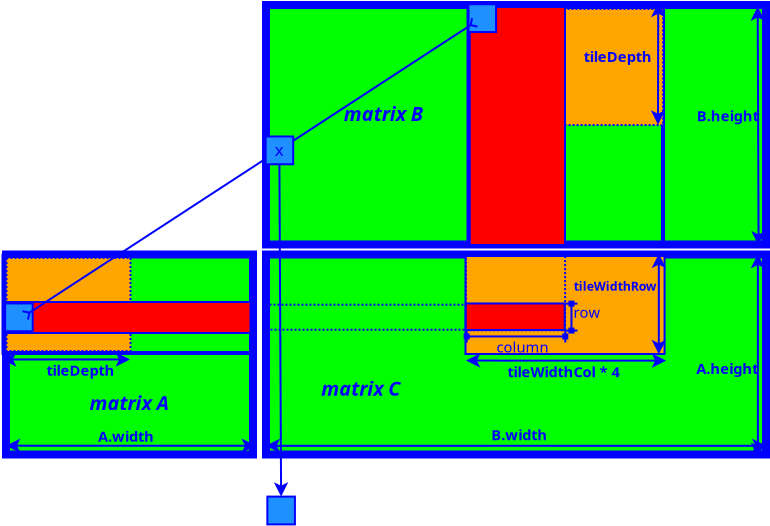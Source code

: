 <?xml version="1.0" encoding="UTF-8"?>
<dia:diagram xmlns:dia="http://www.lysator.liu.se/~alla/dia/">
  <dia:layer name="背景" visible="true" active="true">
    <dia:object type="Misc - Grid" version="0" id="O0">
      <dia:attribute name="obj_pos">
        <dia:point val="16,-252.475"/>
      </dia:attribute>
      <dia:attribute name="obj_bb">
        <dia:rectangle val="15.8,-252.675;41.2,-240.3"/>
      </dia:attribute>
      <dia:attribute name="meta">
        <dia:composite type="dict"/>
      </dia:attribute>
      <dia:attribute name="elem_corner">
        <dia:point val="16,-252.475"/>
      </dia:attribute>
      <dia:attribute name="elem_width">
        <dia:real val="25"/>
      </dia:attribute>
      <dia:attribute name="elem_height">
        <dia:real val="11.975"/>
      </dia:attribute>
      <dia:attribute name="line_width">
        <dia:real val="0.4"/>
      </dia:attribute>
      <dia:attribute name="line_colour">
        <dia:color val="#0000ff"/>
      </dia:attribute>
      <dia:attribute name="fill_colour">
        <dia:color val="#00ff00"/>
      </dia:attribute>
      <dia:attribute name="show_background">
        <dia:boolean val="true"/>
      </dia:attribute>
      <dia:attribute name="grid_rows">
        <dia:int val="10"/>
      </dia:attribute>
      <dia:attribute name="grid_cols">
        <dia:int val="20"/>
      </dia:attribute>
      <dia:attribute name="gridline_colour">
        <dia:color val="#7f7f7f"/>
      </dia:attribute>
      <dia:attribute name="gridline_width">
        <dia:real val="0.1"/>
      </dia:attribute>
    </dia:object>
    <dia:object type="Misc - Grid" version="0" id="O1">
      <dia:attribute name="obj_pos">
        <dia:point val="3,-240"/>
      </dia:attribute>
      <dia:attribute name="obj_bb">
        <dia:rectangle val="2.8,-240.2;15.55,-229.8"/>
      </dia:attribute>
      <dia:attribute name="meta">
        <dia:composite type="dict"/>
      </dia:attribute>
      <dia:attribute name="elem_corner">
        <dia:point val="3,-240"/>
      </dia:attribute>
      <dia:attribute name="elem_width">
        <dia:real val="12.35"/>
      </dia:attribute>
      <dia:attribute name="elem_height">
        <dia:real val="10"/>
      </dia:attribute>
      <dia:attribute name="line_width">
        <dia:real val="0.4"/>
      </dia:attribute>
      <dia:attribute name="line_colour">
        <dia:color val="#0000ff"/>
      </dia:attribute>
      <dia:attribute name="fill_colour">
        <dia:color val="#00ff00"/>
      </dia:attribute>
      <dia:attribute name="show_background">
        <dia:boolean val="true"/>
      </dia:attribute>
      <dia:attribute name="grid_rows">
        <dia:int val="8"/>
      </dia:attribute>
      <dia:attribute name="grid_cols">
        <dia:int val="10"/>
      </dia:attribute>
      <dia:attribute name="gridline_colour">
        <dia:color val="#7f7f7f"/>
      </dia:attribute>
      <dia:attribute name="gridline_width">
        <dia:real val="0.1"/>
      </dia:attribute>
    </dia:object>
    <dia:object type="Misc - Grid" version="0" id="O2">
      <dia:attribute name="obj_pos">
        <dia:point val="16,-240"/>
      </dia:attribute>
      <dia:attribute name="obj_bb">
        <dia:rectangle val="15.8,-240.2;41.2,-229.8"/>
      </dia:attribute>
      <dia:attribute name="meta">
        <dia:composite type="dict"/>
      </dia:attribute>
      <dia:attribute name="elem_corner">
        <dia:point val="16,-240"/>
      </dia:attribute>
      <dia:attribute name="elem_width">
        <dia:real val="25"/>
      </dia:attribute>
      <dia:attribute name="elem_height">
        <dia:real val="10"/>
      </dia:attribute>
      <dia:attribute name="line_width">
        <dia:real val="0.4"/>
      </dia:attribute>
      <dia:attribute name="line_colour">
        <dia:color val="#0000ff"/>
      </dia:attribute>
      <dia:attribute name="fill_colour">
        <dia:color val="#00ff00"/>
      </dia:attribute>
      <dia:attribute name="show_background">
        <dia:boolean val="true"/>
      </dia:attribute>
      <dia:attribute name="grid_rows">
        <dia:int val="8"/>
      </dia:attribute>
      <dia:attribute name="grid_cols">
        <dia:int val="20"/>
      </dia:attribute>
      <dia:attribute name="gridline_colour">
        <dia:color val="#7f7f7f"/>
      </dia:attribute>
      <dia:attribute name="gridline_width">
        <dia:real val="0.1"/>
      </dia:attribute>
    </dia:object>
    <dia:object type="Standard - Box" version="0" id="O3">
      <dia:attribute name="obj_pos">
        <dia:point val="2.875,-239.925"/>
      </dia:attribute>
      <dia:attribute name="obj_bb">
        <dia:rectangle val="2.775,-240.025;15.475,-234.975"/>
      </dia:attribute>
      <dia:attribute name="elem_corner">
        <dia:point val="2.875,-239.925"/>
      </dia:attribute>
      <dia:attribute name="elem_width">
        <dia:real val="12.5"/>
      </dia:attribute>
      <dia:attribute name="elem_height">
        <dia:real val="4.85"/>
      </dia:attribute>
      <dia:attribute name="border_width">
        <dia:real val="0.2"/>
      </dia:attribute>
      <dia:attribute name="border_color">
        <dia:color val="#0000ff"/>
      </dia:attribute>
      <dia:attribute name="show_background">
        <dia:boolean val="false"/>
      </dia:attribute>
    </dia:object>
    <dia:object type="Standard - Box" version="0" id="O4">
      <dia:attribute name="obj_pos">
        <dia:point val="26.125,-252.325"/>
      </dia:attribute>
      <dia:attribute name="obj_bb">
        <dia:rectangle val="26.025,-252.425;35.949,-240.325"/>
      </dia:attribute>
      <dia:attribute name="elem_corner">
        <dia:point val="26.125,-252.325"/>
      </dia:attribute>
      <dia:attribute name="elem_width">
        <dia:real val="9.724"/>
      </dia:attribute>
      <dia:attribute name="elem_height">
        <dia:real val="11.9"/>
      </dia:attribute>
      <dia:attribute name="border_width">
        <dia:real val="0.2"/>
      </dia:attribute>
      <dia:attribute name="border_color">
        <dia:color val="#0000ff"/>
      </dia:attribute>
      <dia:attribute name="show_background">
        <dia:boolean val="false"/>
      </dia:attribute>
    </dia:object>
    <dia:object type="Standard - Box" version="0" id="O5">
      <dia:attribute name="obj_pos">
        <dia:point val="25.975,-239.925"/>
      </dia:attribute>
      <dia:attribute name="obj_bb">
        <dia:rectangle val="25.925,-239.975;35.978,-234.975"/>
      </dia:attribute>
      <dia:attribute name="elem_corner">
        <dia:point val="25.975,-239.925"/>
      </dia:attribute>
      <dia:attribute name="elem_width">
        <dia:real val="9.953"/>
      </dia:attribute>
      <dia:attribute name="elem_height">
        <dia:real val="4.9"/>
      </dia:attribute>
      <dia:attribute name="border_width">
        <dia:real val="0.1"/>
      </dia:attribute>
      <dia:attribute name="border_color">
        <dia:color val="#0000ff"/>
      </dia:attribute>
      <dia:attribute name="inner_color">
        <dia:color val="#ffa500"/>
      </dia:attribute>
      <dia:attribute name="show_background">
        <dia:boolean val="true"/>
      </dia:attribute>
    </dia:object>
    <dia:object type="Standard - Box" version="0" id="O6">
      <dia:attribute name="obj_pos">
        <dia:point val="3.025,-239.825"/>
      </dia:attribute>
      <dia:attribute name="obj_bb">
        <dia:rectangle val="2.975,-239.875;9.275,-235.125"/>
      </dia:attribute>
      <dia:attribute name="elem_corner">
        <dia:point val="3.025,-239.825"/>
      </dia:attribute>
      <dia:attribute name="elem_width">
        <dia:real val="6.2"/>
      </dia:attribute>
      <dia:attribute name="elem_height">
        <dia:real val="4.65"/>
      </dia:attribute>
      <dia:attribute name="border_width">
        <dia:real val="0.1"/>
      </dia:attribute>
      <dia:attribute name="border_color">
        <dia:color val="#0000ff"/>
      </dia:attribute>
      <dia:attribute name="inner_color">
        <dia:color val="#ffa500"/>
      </dia:attribute>
      <dia:attribute name="show_background">
        <dia:boolean val="true"/>
      </dia:attribute>
      <dia:attribute name="line_style">
        <dia:enum val="4"/>
      </dia:attribute>
    </dia:object>
    <dia:object type="Standard - Box" version="0" id="O7">
      <dia:attribute name="obj_pos">
        <dia:point val="26.275,-252.275"/>
      </dia:attribute>
      <dia:attribute name="obj_bb">
        <dia:rectangle val="26.225,-252.325;35.899,-246.42"/>
      </dia:attribute>
      <dia:attribute name="elem_corner">
        <dia:point val="26.275,-252.275"/>
      </dia:attribute>
      <dia:attribute name="elem_width">
        <dia:real val="9.574"/>
      </dia:attribute>
      <dia:attribute name="elem_height">
        <dia:real val="5.805"/>
      </dia:attribute>
      <dia:attribute name="border_width">
        <dia:real val="0.1"/>
      </dia:attribute>
      <dia:attribute name="border_color">
        <dia:color val="#0000ff"/>
      </dia:attribute>
      <dia:attribute name="inner_color">
        <dia:color val="#ffa500"/>
      </dia:attribute>
      <dia:attribute name="show_background">
        <dia:boolean val="true"/>
      </dia:attribute>
      <dia:attribute name="line_style">
        <dia:enum val="4"/>
      </dia:attribute>
    </dia:object>
    <dia:object type="Standard - Box" version="0" id="O8">
      <dia:attribute name="obj_pos">
        <dia:point val="3.025,-237.625"/>
      </dia:attribute>
      <dia:attribute name="obj_bb">
        <dia:rectangle val="2.975,-237.675;15.275,-236.025"/>
      </dia:attribute>
      <dia:attribute name="elem_corner">
        <dia:point val="3.025,-237.625"/>
      </dia:attribute>
      <dia:attribute name="elem_width">
        <dia:real val="12.2"/>
      </dia:attribute>
      <dia:attribute name="elem_height">
        <dia:real val="1.55"/>
      </dia:attribute>
      <dia:attribute name="border_width">
        <dia:real val="0.1"/>
      </dia:attribute>
      <dia:attribute name="border_color">
        <dia:color val="#0000ff"/>
      </dia:attribute>
      <dia:attribute name="inner_color">
        <dia:color val="#ff0000"/>
      </dia:attribute>
      <dia:attribute name="show_background">
        <dia:boolean val="true"/>
      </dia:attribute>
    </dia:object>
    <dia:object type="Standard - Box" version="0" id="O9">
      <dia:attribute name="obj_pos">
        <dia:point val="26.188,-252.375"/>
      </dia:attribute>
      <dia:attribute name="obj_bb">
        <dia:rectangle val="26.137,-252.425;31.0,-240.425"/>
      </dia:attribute>
      <dia:attribute name="elem_corner">
        <dia:point val="26.188,-252.375"/>
      </dia:attribute>
      <dia:attribute name="elem_width">
        <dia:real val="4.762"/>
      </dia:attribute>
      <dia:attribute name="elem_height">
        <dia:real val="11.9"/>
      </dia:attribute>
      <dia:attribute name="border_width">
        <dia:real val="0.1"/>
      </dia:attribute>
      <dia:attribute name="border_color">
        <dia:color val="#0000ff"/>
      </dia:attribute>
      <dia:attribute name="inner_color">
        <dia:color val="#ff0000"/>
      </dia:attribute>
      <dia:attribute name="show_background">
        <dia:boolean val="true"/>
      </dia:attribute>
    </dia:object>
    <dia:object type="Standard - Box" version="0" id="O10">
      <dia:attribute name="obj_pos">
        <dia:point val="15.975,-237.491"/>
      </dia:attribute>
      <dia:attribute name="obj_bb">
        <dia:rectangle val="15.925,-237.541;28.675,-236.191"/>
      </dia:attribute>
      <dia:attribute name="elem_corner">
        <dia:point val="15.975,-237.491"/>
      </dia:attribute>
      <dia:attribute name="elem_width">
        <dia:real val="12.65"/>
      </dia:attribute>
      <dia:attribute name="elem_height">
        <dia:real val="1.25"/>
      </dia:attribute>
      <dia:attribute name="border_width">
        <dia:real val="0.1"/>
      </dia:attribute>
      <dia:attribute name="border_color">
        <dia:color val="#0000ff"/>
      </dia:attribute>
      <dia:attribute name="show_background">
        <dia:boolean val="false"/>
      </dia:attribute>
      <dia:attribute name="line_style">
        <dia:enum val="4"/>
      </dia:attribute>
    </dia:object>
    <dia:object type="Standard - Box" version="0" id="O11">
      <dia:attribute name="obj_pos">
        <dia:point val="25.997,-239.96"/>
      </dia:attribute>
      <dia:attribute name="obj_bb">
        <dia:rectangle val="25.947,-240.01;31.006,-236.16"/>
      </dia:attribute>
      <dia:attribute name="elem_corner">
        <dia:point val="25.997,-239.96"/>
      </dia:attribute>
      <dia:attribute name="elem_width">
        <dia:real val="4.959"/>
      </dia:attribute>
      <dia:attribute name="elem_height">
        <dia:real val="3.75"/>
      </dia:attribute>
      <dia:attribute name="border_width">
        <dia:real val="0.1"/>
      </dia:attribute>
      <dia:attribute name="border_color">
        <dia:color val="#0000ff"/>
      </dia:attribute>
      <dia:attribute name="show_background">
        <dia:boolean val="false"/>
      </dia:attribute>
      <dia:attribute name="line_style">
        <dia:enum val="4"/>
      </dia:attribute>
    </dia:object>
    <dia:object type="Standard - Line" version="0" id="O12">
      <dia:attribute name="obj_pos">
        <dia:point val="2.8,-234.751"/>
      </dia:attribute>
      <dia:attribute name="obj_bb">
        <dia:rectangle val="2.75,-235.113;9.25,-234.389"/>
      </dia:attribute>
      <dia:attribute name="conn_endpoints">
        <dia:point val="2.8,-234.751"/>
        <dia:point val="9.2,-234.751"/>
      </dia:attribute>
      <dia:attribute name="numcp">
        <dia:int val="1"/>
      </dia:attribute>
      <dia:attribute name="line_color">
        <dia:color val="#0000ff"/>
      </dia:attribute>
      <dia:attribute name="start_arrow">
        <dia:enum val="22"/>
      </dia:attribute>
      <dia:attribute name="start_arrow_length">
        <dia:real val="0.5"/>
      </dia:attribute>
      <dia:attribute name="start_arrow_width">
        <dia:real val="0.5"/>
      </dia:attribute>
      <dia:attribute name="end_arrow">
        <dia:enum val="22"/>
      </dia:attribute>
      <dia:attribute name="end_arrow_length">
        <dia:real val="0.5"/>
      </dia:attribute>
      <dia:attribute name="end_arrow_width">
        <dia:real val="0.5"/>
      </dia:attribute>
    </dia:object>
    <dia:object type="Standard - Box" version="0" id="O13">
      <dia:attribute name="obj_pos">
        <dia:point val="25.986,-237.552"/>
      </dia:attribute>
      <dia:attribute name="obj_bb">
        <dia:rectangle val="25.936,-237.602;30.988,-236.174"/>
      </dia:attribute>
      <dia:attribute name="elem_corner">
        <dia:point val="25.986,-237.552"/>
      </dia:attribute>
      <dia:attribute name="elem_width">
        <dia:real val="4.952"/>
      </dia:attribute>
      <dia:attribute name="elem_height">
        <dia:real val="1.328"/>
      </dia:attribute>
      <dia:attribute name="border_width">
        <dia:real val="0.1"/>
      </dia:attribute>
      <dia:attribute name="border_color">
        <dia:color val="#0000ff"/>
      </dia:attribute>
      <dia:attribute name="inner_color">
        <dia:color val="#ff0000"/>
      </dia:attribute>
      <dia:attribute name="show_background">
        <dia:boolean val="true"/>
      </dia:attribute>
    </dia:object>
    <dia:object type="Standard - Line" version="0" id="O14">
      <dia:attribute name="obj_pos">
        <dia:point val="26,-234.697"/>
      </dia:attribute>
      <dia:attribute name="obj_bb">
        <dia:rectangle val="25.95,-235.059;36.057,-234.333"/>
      </dia:attribute>
      <dia:attribute name="conn_endpoints">
        <dia:point val="26,-234.697"/>
        <dia:point val="36.007,-234.695"/>
      </dia:attribute>
      <dia:attribute name="numcp">
        <dia:int val="1"/>
      </dia:attribute>
      <dia:attribute name="line_color">
        <dia:color val="#0000ff"/>
      </dia:attribute>
      <dia:attribute name="start_arrow">
        <dia:enum val="22"/>
      </dia:attribute>
      <dia:attribute name="start_arrow_length">
        <dia:real val="0.5"/>
      </dia:attribute>
      <dia:attribute name="start_arrow_width">
        <dia:real val="0.5"/>
      </dia:attribute>
      <dia:attribute name="end_arrow">
        <dia:enum val="22"/>
      </dia:attribute>
      <dia:attribute name="end_arrow_length">
        <dia:real val="0.5"/>
      </dia:attribute>
      <dia:attribute name="end_arrow_width">
        <dia:real val="0.5"/>
      </dia:attribute>
    </dia:object>
    <dia:object type="Standard - Line" version="0" id="O15">
      <dia:attribute name="obj_pos">
        <dia:point val="3,-230.44"/>
      </dia:attribute>
      <dia:attribute name="obj_bb">
        <dia:rectangle val="2.95,-230.802;15.546,-230.077"/>
      </dia:attribute>
      <dia:attribute name="conn_endpoints">
        <dia:point val="3,-230.44"/>
        <dia:point val="15.496,-230.439"/>
      </dia:attribute>
      <dia:attribute name="numcp">
        <dia:int val="1"/>
      </dia:attribute>
      <dia:attribute name="line_color">
        <dia:color val="#0000ff"/>
      </dia:attribute>
      <dia:attribute name="start_arrow">
        <dia:enum val="22"/>
      </dia:attribute>
      <dia:attribute name="start_arrow_length">
        <dia:real val="0.5"/>
      </dia:attribute>
      <dia:attribute name="start_arrow_width">
        <dia:real val="0.5"/>
      </dia:attribute>
      <dia:attribute name="end_arrow">
        <dia:enum val="22"/>
      </dia:attribute>
      <dia:attribute name="end_arrow_length">
        <dia:real val="0.5"/>
      </dia:attribute>
      <dia:attribute name="end_arrow_width">
        <dia:real val="0.5"/>
      </dia:attribute>
    </dia:object>
    <dia:object type="Standard - Line" version="0" id="O16">
      <dia:attribute name="obj_pos">
        <dia:point val="15.987,-230.436"/>
      </dia:attribute>
      <dia:attribute name="obj_bb">
        <dia:rectangle val="15.937,-230.798;41.068,-230.073"/>
      </dia:attribute>
      <dia:attribute name="conn_endpoints">
        <dia:point val="15.987,-230.436"/>
        <dia:point val="41.017,-230.435"/>
      </dia:attribute>
      <dia:attribute name="numcp">
        <dia:int val="1"/>
      </dia:attribute>
      <dia:attribute name="line_color">
        <dia:color val="#0000ff"/>
      </dia:attribute>
      <dia:attribute name="start_arrow">
        <dia:enum val="22"/>
      </dia:attribute>
      <dia:attribute name="start_arrow_length">
        <dia:real val="0.5"/>
      </dia:attribute>
      <dia:attribute name="start_arrow_width">
        <dia:real val="0.5"/>
      </dia:attribute>
      <dia:attribute name="end_arrow">
        <dia:enum val="22"/>
      </dia:attribute>
      <dia:attribute name="end_arrow_length">
        <dia:real val="0.5"/>
      </dia:attribute>
      <dia:attribute name="end_arrow_width">
        <dia:real val="0.5"/>
      </dia:attribute>
    </dia:object>
    <dia:object type="Standard - Line" version="0" id="O17">
      <dia:attribute name="obj_pos">
        <dia:point val="35.642,-240.039"/>
      </dia:attribute>
      <dia:attribute name="obj_bb">
        <dia:rectangle val="35.279,-240.089;36.004,-234.965"/>
      </dia:attribute>
      <dia:attribute name="conn_endpoints">
        <dia:point val="35.642,-240.039"/>
        <dia:point val="35.641,-235.015"/>
      </dia:attribute>
      <dia:attribute name="numcp">
        <dia:int val="1"/>
      </dia:attribute>
      <dia:attribute name="line_color">
        <dia:color val="#0000ff"/>
      </dia:attribute>
      <dia:attribute name="start_arrow">
        <dia:enum val="22"/>
      </dia:attribute>
      <dia:attribute name="start_arrow_length">
        <dia:real val="0.5"/>
      </dia:attribute>
      <dia:attribute name="start_arrow_width">
        <dia:real val="0.5"/>
      </dia:attribute>
      <dia:attribute name="end_arrow">
        <dia:enum val="22"/>
      </dia:attribute>
      <dia:attribute name="end_arrow_length">
        <dia:real val="0.5"/>
      </dia:attribute>
      <dia:attribute name="end_arrow_width">
        <dia:real val="0.5"/>
      </dia:attribute>
    </dia:object>
    <dia:object type="Standard - Line" version="0" id="O18">
      <dia:attribute name="obj_pos">
        <dia:point val="40.593,-240.023"/>
      </dia:attribute>
      <dia:attribute name="obj_bb">
        <dia:rectangle val="40.231,-240.073;40.955,-229.829"/>
      </dia:attribute>
      <dia:attribute name="conn_endpoints">
        <dia:point val="40.593,-240.023"/>
        <dia:point val="40.593,-229.879"/>
      </dia:attribute>
      <dia:attribute name="numcp">
        <dia:int val="1"/>
      </dia:attribute>
      <dia:attribute name="line_color">
        <dia:color val="#0000ff"/>
      </dia:attribute>
      <dia:attribute name="start_arrow">
        <dia:enum val="22"/>
      </dia:attribute>
      <dia:attribute name="start_arrow_length">
        <dia:real val="0.5"/>
      </dia:attribute>
      <dia:attribute name="start_arrow_width">
        <dia:real val="0.5"/>
      </dia:attribute>
      <dia:attribute name="end_arrow">
        <dia:enum val="22"/>
      </dia:attribute>
      <dia:attribute name="end_arrow_length">
        <dia:real val="0.5"/>
      </dia:attribute>
      <dia:attribute name="end_arrow_width">
        <dia:real val="0.5"/>
      </dia:attribute>
    </dia:object>
    <dia:object type="Standard - Line" version="0" id="O19">
      <dia:attribute name="obj_pos">
        <dia:point val="35.611,-252.585"/>
      </dia:attribute>
      <dia:attribute name="obj_bb">
        <dia:rectangle val="35.239,-252.635;35.971,-246.443"/>
      </dia:attribute>
      <dia:attribute name="conn_endpoints">
        <dia:point val="35.611,-252.585"/>
        <dia:point val="35.599,-246.493"/>
      </dia:attribute>
      <dia:attribute name="numcp">
        <dia:int val="1"/>
      </dia:attribute>
      <dia:attribute name="line_color">
        <dia:color val="#0000ff"/>
      </dia:attribute>
      <dia:attribute name="start_arrow">
        <dia:enum val="22"/>
      </dia:attribute>
      <dia:attribute name="start_arrow_length">
        <dia:real val="0.5"/>
      </dia:attribute>
      <dia:attribute name="start_arrow_width">
        <dia:real val="0.5"/>
      </dia:attribute>
      <dia:attribute name="end_arrow">
        <dia:enum val="22"/>
      </dia:attribute>
      <dia:attribute name="end_arrow_length">
        <dia:real val="0.5"/>
      </dia:attribute>
      <dia:attribute name="end_arrow_width">
        <dia:real val="0.5"/>
      </dia:attribute>
    </dia:object>
    <dia:object type="Standard - Line" version="0" id="O20">
      <dia:attribute name="obj_pos">
        <dia:point val="40.584,-252.398"/>
      </dia:attribute>
      <dia:attribute name="obj_bb">
        <dia:rectangle val="40.225,-252.448;40.989,-240.407"/>
      </dia:attribute>
      <dia:attribute name="conn_endpoints">
        <dia:point val="40.584,-252.398"/>
        <dia:point val="40.629,-240.457"/>
      </dia:attribute>
      <dia:attribute name="numcp">
        <dia:int val="1"/>
      </dia:attribute>
      <dia:attribute name="line_color">
        <dia:color val="#0000ff"/>
      </dia:attribute>
      <dia:attribute name="start_arrow">
        <dia:enum val="22"/>
      </dia:attribute>
      <dia:attribute name="start_arrow_length">
        <dia:real val="0.5"/>
      </dia:attribute>
      <dia:attribute name="start_arrow_width">
        <dia:real val="0.5"/>
      </dia:attribute>
      <dia:attribute name="end_arrow">
        <dia:enum val="22"/>
      </dia:attribute>
      <dia:attribute name="end_arrow_length">
        <dia:real val="0.5"/>
      </dia:attribute>
      <dia:attribute name="end_arrow_width">
        <dia:real val="0.5"/>
      </dia:attribute>
    </dia:object>
    <dia:object type="Standard - Text" version="1" id="O21">
      <dia:attribute name="obj_pos">
        <dia:point val="5.023,-234.728"/>
      </dia:attribute>
      <dia:attribute name="obj_bb">
        <dia:rectangle val="5.023,-234.728;8.5,-233.743"/>
      </dia:attribute>
      <dia:attribute name="text">
        <dia:composite type="text">
          <dia:attribute name="string">
            <dia:string>#tileDepth#</dia:string>
          </dia:attribute>
          <dia:attribute name="font">
            <dia:font family="CMU Concrete" style="80" name="Courier"/>
          </dia:attribute>
          <dia:attribute name="height">
            <dia:real val="0.917"/>
          </dia:attribute>
          <dia:attribute name="pos">
            <dia:point val="5.023,-233.993"/>
          </dia:attribute>
          <dia:attribute name="color">
            <dia:color val="#0000ff"/>
          </dia:attribute>
          <dia:attribute name="alignment">
            <dia:enum val="0"/>
          </dia:attribute>
        </dia:composite>
      </dia:attribute>
      <dia:attribute name="valign">
        <dia:enum val="0"/>
      </dia:attribute>
    </dia:object>
    <dia:object type="Standard - Text" version="1" id="O22">
      <dia:attribute name="obj_pos">
        <dia:point val="35.292,-249.406"/>
      </dia:attribute>
      <dia:attribute name="obj_bb">
        <dia:rectangle val="31.815,-250.391;35.292,-249.406"/>
      </dia:attribute>
      <dia:attribute name="text">
        <dia:composite type="text">
          <dia:attribute name="string">
            <dia:string>#tileDepth#</dia:string>
          </dia:attribute>
          <dia:attribute name="font">
            <dia:font family="CMU Concrete" style="80" name="Courier"/>
          </dia:attribute>
          <dia:attribute name="height">
            <dia:real val="0.917"/>
          </dia:attribute>
          <dia:attribute name="pos">
            <dia:point val="35.292,-249.656"/>
          </dia:attribute>
          <dia:attribute name="color">
            <dia:color val="#0000ff"/>
          </dia:attribute>
          <dia:attribute name="alignment">
            <dia:enum val="2"/>
          </dia:attribute>
        </dia:composite>
      </dia:attribute>
      <dia:attribute name="valign">
        <dia:enum val="1"/>
      </dia:attribute>
      <dia:connections>
        <dia:connection handle="0" to="O0" connection="64"/>
      </dia:connections>
    </dia:object>
    <dia:object type="Standard - Text" version="1" id="O23">
      <dia:attribute name="obj_pos">
        <dia:point val="28.08,-234.65"/>
      </dia:attribute>
      <dia:attribute name="obj_bb">
        <dia:rectangle val="28.08,-234.65;34.322,-233.665"/>
      </dia:attribute>
      <dia:attribute name="text">
        <dia:composite type="text">
          <dia:attribute name="string">
            <dia:string>#tileWidthCol * 4#</dia:string>
          </dia:attribute>
          <dia:attribute name="font">
            <dia:font family="CMU Concrete" style="80" name="Courier"/>
          </dia:attribute>
          <dia:attribute name="height">
            <dia:real val="0.917"/>
          </dia:attribute>
          <dia:attribute name="pos">
            <dia:point val="28.08,-233.915"/>
          </dia:attribute>
          <dia:attribute name="color">
            <dia:color val="#0000ff"/>
          </dia:attribute>
          <dia:attribute name="alignment">
            <dia:enum val="0"/>
          </dia:attribute>
        </dia:composite>
      </dia:attribute>
      <dia:attribute name="valign">
        <dia:enum val="0"/>
      </dia:attribute>
    </dia:object>
    <dia:object type="Standard - Text" version="1" id="O24">
      <dia:attribute name="obj_pos">
        <dia:point val="35.537,-238.435"/>
      </dia:attribute>
      <dia:attribute name="obj_bb">
        <dia:rectangle val="31.154,-238.851;35.537,-238.019"/>
      </dia:attribute>
      <dia:attribute name="text">
        <dia:composite type="text">
          <dia:attribute name="string">
            <dia:string>#tileWidthRow#</dia:string>
          </dia:attribute>
          <dia:attribute name="font">
            <dia:font family="CMU Concrete" style="80" name="Courier"/>
          </dia:attribute>
          <dia:attribute name="height">
            <dia:real val="0.776"/>
          </dia:attribute>
          <dia:attribute name="pos">
            <dia:point val="35.537,-238.231"/>
          </dia:attribute>
          <dia:attribute name="color">
            <dia:color val="#0000ff"/>
          </dia:attribute>
          <dia:attribute name="alignment">
            <dia:enum val="2"/>
          </dia:attribute>
        </dia:composite>
      </dia:attribute>
      <dia:attribute name="valign">
        <dia:enum val="2"/>
      </dia:attribute>
    </dia:object>
    <dia:object type="Standard - Text" version="1" id="O25">
      <dia:attribute name="obj_pos">
        <dia:point val="7.604,-230.424"/>
      </dia:attribute>
      <dia:attribute name="obj_bb">
        <dia:rectangle val="7.604,-231.409;10.591,-230.424"/>
      </dia:attribute>
      <dia:attribute name="text">
        <dia:composite type="text">
          <dia:attribute name="string">
            <dia:string>#A.width#</dia:string>
          </dia:attribute>
          <dia:attribute name="font">
            <dia:font family="CMU Concrete" style="80" name="Courier"/>
          </dia:attribute>
          <dia:attribute name="height">
            <dia:real val="0.917"/>
          </dia:attribute>
          <dia:attribute name="pos">
            <dia:point val="7.604,-230.674"/>
          </dia:attribute>
          <dia:attribute name="color">
            <dia:color val="#0000ff"/>
          </dia:attribute>
          <dia:attribute name="alignment">
            <dia:enum val="0"/>
          </dia:attribute>
        </dia:composite>
      </dia:attribute>
      <dia:attribute name="valign">
        <dia:enum val="1"/>
      </dia:attribute>
    </dia:object>
    <dia:object type="Standard - Text" version="1" id="O26">
      <dia:attribute name="obj_pos">
        <dia:point val="27.26,-230.495"/>
      </dia:attribute>
      <dia:attribute name="obj_bb">
        <dia:rectangle val="27.26,-231.48;30.218,-230.495"/>
      </dia:attribute>
      <dia:attribute name="text">
        <dia:composite type="text">
          <dia:attribute name="string">
            <dia:string>#B.width#</dia:string>
          </dia:attribute>
          <dia:attribute name="font">
            <dia:font family="CMU Concrete" style="80" name="Courier"/>
          </dia:attribute>
          <dia:attribute name="height">
            <dia:real val="0.917"/>
          </dia:attribute>
          <dia:attribute name="pos">
            <dia:point val="27.26,-230.745"/>
          </dia:attribute>
          <dia:attribute name="color">
            <dia:color val="#0000ff"/>
          </dia:attribute>
          <dia:attribute name="alignment">
            <dia:enum val="0"/>
          </dia:attribute>
        </dia:composite>
      </dia:attribute>
      <dia:attribute name="valign">
        <dia:enum val="1"/>
      </dia:attribute>
    </dia:object>
    <dia:object type="Standard - Text" version="1" id="O27">
      <dia:attribute name="obj_pos">
        <dia:point val="40.641,-246.442"/>
      </dia:attribute>
      <dia:attribute name="obj_bb">
        <dia:rectangle val="37.501,-247.427;40.641,-246.442"/>
      </dia:attribute>
      <dia:attribute name="text">
        <dia:composite type="text">
          <dia:attribute name="string">
            <dia:string>#B.height#</dia:string>
          </dia:attribute>
          <dia:attribute name="font">
            <dia:font family="CMU Concrete" style="80" name="Courier"/>
          </dia:attribute>
          <dia:attribute name="height">
            <dia:real val="0.917"/>
          </dia:attribute>
          <dia:attribute name="pos">
            <dia:point val="40.641,-246.692"/>
          </dia:attribute>
          <dia:attribute name="color">
            <dia:color val="#0000ff"/>
          </dia:attribute>
          <dia:attribute name="alignment">
            <dia:enum val="2"/>
          </dia:attribute>
        </dia:composite>
      </dia:attribute>
      <dia:attribute name="valign">
        <dia:enum val="1"/>
      </dia:attribute>
    </dia:object>
    <dia:object type="Standard - Text" version="1" id="O28">
      <dia:attribute name="obj_pos">
        <dia:point val="40.613,-233.811"/>
      </dia:attribute>
      <dia:attribute name="obj_bb">
        <dia:rectangle val="37.443,-234.796;40.613,-233.811"/>
      </dia:attribute>
      <dia:attribute name="text">
        <dia:composite type="text">
          <dia:attribute name="string">
            <dia:string>#A.height#</dia:string>
          </dia:attribute>
          <dia:attribute name="font">
            <dia:font family="CMU Concrete" style="80" name="Courier"/>
          </dia:attribute>
          <dia:attribute name="height">
            <dia:real val="0.917"/>
          </dia:attribute>
          <dia:attribute name="pos">
            <dia:point val="40.613,-234.061"/>
          </dia:attribute>
          <dia:attribute name="color">
            <dia:color val="#0000ff"/>
          </dia:attribute>
          <dia:attribute name="alignment">
            <dia:enum val="2"/>
          </dia:attribute>
        </dia:composite>
      </dia:attribute>
      <dia:attribute name="valign">
        <dia:enum val="1"/>
      </dia:attribute>
    </dia:object>
    <dia:object type="Standard - Text" version="1" id="O29">
      <dia:attribute name="obj_pos">
        <dia:point val="7.181,-232.208"/>
      </dia:attribute>
      <dia:attribute name="obj_bb">
        <dia:rectangle val="7.181,-233.198;11.981,-231.871"/>
      </dia:attribute>
      <dia:attribute name="text">
        <dia:composite type="text">
          <dia:attribute name="string">
            <dia:string>#matrix A#</dia:string>
          </dia:attribute>
          <dia:attribute name="font">
            <dia:font family="CMU Concrete" style="84" name="Courier"/>
          </dia:attribute>
          <dia:attribute name="height">
            <dia:real val="1.235"/>
          </dia:attribute>
          <dia:attribute name="pos">
            <dia:point val="7.181,-232.208"/>
          </dia:attribute>
          <dia:attribute name="color">
            <dia:color val="#0000ff"/>
          </dia:attribute>
          <dia:attribute name="alignment">
            <dia:enum val="0"/>
          </dia:attribute>
        </dia:composite>
      </dia:attribute>
      <dia:attribute name="valign">
        <dia:enum val="3"/>
      </dia:attribute>
    </dia:object>
    <dia:object type="Standard - Text" version="1" id="O30">
      <dia:attribute name="obj_pos">
        <dia:point val="19.883,-246.67"/>
      </dia:attribute>
      <dia:attribute name="obj_bb">
        <dia:rectangle val="19.883,-247.66;24.643,-246.333"/>
      </dia:attribute>
      <dia:attribute name="text">
        <dia:composite type="text">
          <dia:attribute name="string">
            <dia:string>#matrix B#</dia:string>
          </dia:attribute>
          <dia:attribute name="font">
            <dia:font family="CMU Concrete" style="84" name="Courier"/>
          </dia:attribute>
          <dia:attribute name="height">
            <dia:real val="1.235"/>
          </dia:attribute>
          <dia:attribute name="pos">
            <dia:point val="19.883,-246.67"/>
          </dia:attribute>
          <dia:attribute name="color">
            <dia:color val="#0000ff"/>
          </dia:attribute>
          <dia:attribute name="alignment">
            <dia:enum val="0"/>
          </dia:attribute>
        </dia:composite>
      </dia:attribute>
      <dia:attribute name="valign">
        <dia:enum val="3"/>
      </dia:attribute>
    </dia:object>
    <dia:object type="Standard - Text" version="1" id="O31">
      <dia:attribute name="obj_pos">
        <dia:point val="18.764,-232.939"/>
      </dia:attribute>
      <dia:attribute name="obj_bb">
        <dia:rectangle val="18.764,-233.929;23.562,-232.602"/>
      </dia:attribute>
      <dia:attribute name="text">
        <dia:composite type="text">
          <dia:attribute name="string">
            <dia:string>#matrix C#</dia:string>
          </dia:attribute>
          <dia:attribute name="font">
            <dia:font family="CMU Concrete" style="84" name="Courier"/>
          </dia:attribute>
          <dia:attribute name="height">
            <dia:real val="1.235"/>
          </dia:attribute>
          <dia:attribute name="pos">
            <dia:point val="18.764,-232.939"/>
          </dia:attribute>
          <dia:attribute name="color">
            <dia:color val="#0000ff"/>
          </dia:attribute>
          <dia:attribute name="alignment">
            <dia:enum val="0"/>
          </dia:attribute>
        </dia:composite>
      </dia:attribute>
      <dia:attribute name="valign">
        <dia:enum val="3"/>
      </dia:attribute>
    </dia:object>
    <dia:object type="Standard - Line" version="0" id="O32">
      <dia:attribute name="obj_pos">
        <dia:point val="31.272,-237.694"/>
      </dia:attribute>
      <dia:attribute name="obj_bb">
        <dia:rectangle val="30.714,-237.757;31.83,-235.984"/>
      </dia:attribute>
      <dia:attribute name="conn_endpoints">
        <dia:point val="31.272,-237.694"/>
        <dia:point val="31.272,-236.047"/>
      </dia:attribute>
      <dia:attribute name="numcp">
        <dia:int val="1"/>
      </dia:attribute>
      <dia:attribute name="line_color">
        <dia:color val="#0000ff"/>
      </dia:attribute>
      <dia:attribute name="start_arrow">
        <dia:enum val="16"/>
      </dia:attribute>
      <dia:attribute name="start_arrow_length">
        <dia:real val="0.5"/>
      </dia:attribute>
      <dia:attribute name="start_arrow_width">
        <dia:real val="0.5"/>
      </dia:attribute>
      <dia:attribute name="end_arrow">
        <dia:enum val="16"/>
      </dia:attribute>
      <dia:attribute name="end_arrow_length">
        <dia:real val="0.5"/>
      </dia:attribute>
      <dia:attribute name="end_arrow_width">
        <dia:real val="0.5"/>
      </dia:attribute>
    </dia:object>
    <dia:object type="Standard - Line" version="0" id="O33">
      <dia:attribute name="obj_pos">
        <dia:point val="25.883,-235.902"/>
      </dia:attribute>
      <dia:attribute name="obj_bb">
        <dia:rectangle val="25.82,-236.46;31.178,-235.344"/>
      </dia:attribute>
      <dia:attribute name="conn_endpoints">
        <dia:point val="25.883,-235.902"/>
        <dia:point val="31.115,-235.902"/>
      </dia:attribute>
      <dia:attribute name="numcp">
        <dia:int val="1"/>
      </dia:attribute>
      <dia:attribute name="line_color">
        <dia:color val="#0000ff"/>
      </dia:attribute>
      <dia:attribute name="start_arrow">
        <dia:enum val="16"/>
      </dia:attribute>
      <dia:attribute name="start_arrow_length">
        <dia:real val="0.5"/>
      </dia:attribute>
      <dia:attribute name="start_arrow_width">
        <dia:real val="0.5"/>
      </dia:attribute>
      <dia:attribute name="end_arrow">
        <dia:enum val="16"/>
      </dia:attribute>
      <dia:attribute name="end_arrow_length">
        <dia:real val="0.5"/>
      </dia:attribute>
      <dia:attribute name="end_arrow_width">
        <dia:real val="0.5"/>
      </dia:attribute>
    </dia:object>
    <dia:object type="Standard - Text" version="1" id="O34">
      <dia:attribute name="obj_pos">
        <dia:point val="31.369,-236.842"/>
      </dia:attribute>
      <dia:attribute name="obj_bb">
        <dia:rectangle val="31.369,-237.52;32.559,-236.65"/>
      </dia:attribute>
      <dia:attribute name="text">
        <dia:composite type="text">
          <dia:attribute name="string">
            <dia:string>#row#</dia:string>
          </dia:attribute>
          <dia:attribute name="font">
            <dia:font family="CMU Concrete" style="0" name="Courier"/>
          </dia:attribute>
          <dia:attribute name="height">
            <dia:real val="0.917"/>
          </dia:attribute>
          <dia:attribute name="pos">
            <dia:point val="31.369,-236.842"/>
          </dia:attribute>
          <dia:attribute name="color">
            <dia:color val="#0000ff"/>
          </dia:attribute>
          <dia:attribute name="alignment">
            <dia:enum val="0"/>
          </dia:attribute>
        </dia:composite>
      </dia:attribute>
      <dia:attribute name="valign">
        <dia:enum val="3"/>
      </dia:attribute>
    </dia:object>
    <dia:object type="Standard - Text" version="1" id="O35">
      <dia:attribute name="obj_pos">
        <dia:point val="27.527,-235.884"/>
      </dia:attribute>
      <dia:attribute name="obj_bb">
        <dia:rectangle val="27.527,-235.884;29.864,-235.014"/>
      </dia:attribute>
      <dia:attribute name="text">
        <dia:composite type="text">
          <dia:attribute name="string">
            <dia:string>#column#</dia:string>
          </dia:attribute>
          <dia:attribute name="font">
            <dia:font family="CMU Concrete" style="0" name="Courier"/>
          </dia:attribute>
          <dia:attribute name="height">
            <dia:real val="0.917"/>
          </dia:attribute>
          <dia:attribute name="pos">
            <dia:point val="27.527,-235.206"/>
          </dia:attribute>
          <dia:attribute name="color">
            <dia:color val="#0000ff"/>
          </dia:attribute>
          <dia:attribute name="alignment">
            <dia:enum val="0"/>
          </dia:attribute>
        </dia:composite>
      </dia:attribute>
      <dia:attribute name="valign">
        <dia:enum val="0"/>
      </dia:attribute>
    </dia:object>
    <dia:object type="Standard - Box" version="0" id="O36">
      <dia:attribute name="obj_pos">
        <dia:point val="2.956,-237.553"/>
      </dia:attribute>
      <dia:attribute name="obj_bb">
        <dia:rectangle val="2.906,-237.603;4.385,-236.113"/>
      </dia:attribute>
      <dia:attribute name="elem_corner">
        <dia:point val="2.956,-237.553"/>
      </dia:attribute>
      <dia:attribute name="elem_width">
        <dia:real val="1.379"/>
      </dia:attribute>
      <dia:attribute name="elem_height">
        <dia:real val="1.39"/>
      </dia:attribute>
      <dia:attribute name="border_width">
        <dia:real val="0.1"/>
      </dia:attribute>
      <dia:attribute name="border_color">
        <dia:color val="#0000ff"/>
      </dia:attribute>
      <dia:attribute name="inner_color">
        <dia:color val="#1e90ff"/>
      </dia:attribute>
      <dia:attribute name="show_background">
        <dia:boolean val="true"/>
      </dia:attribute>
      <dia:attribute name="aspect">
        <dia:enum val="1"/>
      </dia:attribute>
    </dia:object>
    <dia:object type="Standard - Box" version="0" id="O37">
      <dia:attribute name="obj_pos">
        <dia:point val="26.124,-252.513"/>
      </dia:attribute>
      <dia:attribute name="obj_bb">
        <dia:rectangle val="26.074,-252.563;27.553,-251.074"/>
      </dia:attribute>
      <dia:attribute name="elem_corner">
        <dia:point val="26.124,-252.513"/>
      </dia:attribute>
      <dia:attribute name="elem_width">
        <dia:real val="1.379"/>
      </dia:attribute>
      <dia:attribute name="elem_height">
        <dia:real val="1.39"/>
      </dia:attribute>
      <dia:attribute name="border_width">
        <dia:real val="0.1"/>
      </dia:attribute>
      <dia:attribute name="border_color">
        <dia:color val="#0000ff"/>
      </dia:attribute>
      <dia:attribute name="inner_color">
        <dia:color val="#1e90ff"/>
      </dia:attribute>
      <dia:attribute name="show_background">
        <dia:boolean val="true"/>
      </dia:attribute>
      <dia:attribute name="aspect">
        <dia:enum val="1"/>
      </dia:attribute>
    </dia:object>
    <dia:object type="Standard - Line" version="0" id="O38">
      <dia:attribute name="obj_pos">
        <dia:point val="3.752,-236.819"/>
      </dia:attribute>
      <dia:attribute name="obj_bb">
        <dia:rectangle val="3.683,-251.873;26.717,-236.687"/>
      </dia:attribute>
      <dia:attribute name="conn_endpoints">
        <dia:point val="3.752,-236.819"/>
        <dia:point val="26.648,-251.741"/>
      </dia:attribute>
      <dia:attribute name="numcp">
        <dia:int val="1"/>
      </dia:attribute>
      <dia:attribute name="line_color">
        <dia:color val="#0000ff"/>
      </dia:attribute>
      <dia:attribute name="start_arrow">
        <dia:enum val="25"/>
      </dia:attribute>
      <dia:attribute name="start_arrow_length">
        <dia:real val="0.5"/>
      </dia:attribute>
      <dia:attribute name="start_arrow_width">
        <dia:real val="0.5"/>
      </dia:attribute>
      <dia:attribute name="end_arrow">
        <dia:enum val="25"/>
      </dia:attribute>
      <dia:attribute name="end_arrow_length">
        <dia:real val="0.5"/>
      </dia:attribute>
      <dia:attribute name="end_arrow_width">
        <dia:real val="0.5"/>
      </dia:attribute>
      <dia:connections>
        <dia:connection handle="0" to="O1" connection="29"/>
        <dia:connection handle="1" to="O0" connection="17"/>
      </dia:connections>
    </dia:object>
    <dia:object type="Standard - Box" version="0" id="O39">
      <dia:attribute name="obj_pos">
        <dia:point val="15.981,-245.901"/>
      </dia:attribute>
      <dia:attribute name="obj_bb">
        <dia:rectangle val="15.931,-245.951;17.41,-244.461"/>
      </dia:attribute>
      <dia:attribute name="elem_corner">
        <dia:point val="15.981,-245.901"/>
      </dia:attribute>
      <dia:attribute name="elem_width">
        <dia:real val="1.379"/>
      </dia:attribute>
      <dia:attribute name="elem_height">
        <dia:real val="1.39"/>
      </dia:attribute>
      <dia:attribute name="border_width">
        <dia:real val="0.1"/>
      </dia:attribute>
      <dia:attribute name="border_color">
        <dia:color val="#0000ff"/>
      </dia:attribute>
      <dia:attribute name="inner_color">
        <dia:color val="#1e90ff"/>
      </dia:attribute>
      <dia:attribute name="show_background">
        <dia:boolean val="true"/>
      </dia:attribute>
      <dia:attribute name="aspect">
        <dia:enum val="1"/>
      </dia:attribute>
    </dia:object>
    <dia:object type="Standard - Text" version="1" id="O40">
      <dia:attribute name="obj_pos">
        <dia:point val="16.438,-244.93"/>
      </dia:attribute>
      <dia:attribute name="obj_bb">
        <dia:rectangle val="16.438,-245.777;16.858,-244.755"/>
      </dia:attribute>
      <dia:attribute name="text">
        <dia:composite type="text">
          <dia:attribute name="string">
            <dia:string>#x#</dia:string>
          </dia:attribute>
          <dia:attribute name="font">
            <dia:font family="sans" style="0" name="Helvetica"/>
          </dia:attribute>
          <dia:attribute name="height">
            <dia:real val="1.058"/>
          </dia:attribute>
          <dia:attribute name="pos">
            <dia:point val="16.438,-244.93"/>
          </dia:attribute>
          <dia:attribute name="color">
            <dia:color val="#0000ff"/>
          </dia:attribute>
          <dia:attribute name="alignment">
            <dia:enum val="0"/>
          </dia:attribute>
        </dia:composite>
      </dia:attribute>
      <dia:attribute name="valign">
        <dia:enum val="3"/>
      </dia:attribute>
    </dia:object>
    <dia:object type="Standard - Line" version="0" id="O41">
      <dia:attribute name="obj_pos">
        <dia:point val="16.67,-244.511"/>
      </dia:attribute>
      <dia:attribute name="obj_bb">
        <dia:rectangle val="16.392,-244.562;17.115,-227.783"/>
      </dia:attribute>
      <dia:attribute name="conn_endpoints">
        <dia:point val="16.67,-244.511"/>
        <dia:point val="16.756,-227.895"/>
      </dia:attribute>
      <dia:attribute name="numcp">
        <dia:int val="1"/>
      </dia:attribute>
      <dia:attribute name="line_color">
        <dia:color val="#0000ff"/>
      </dia:attribute>
      <dia:attribute name="end_arrow">
        <dia:enum val="22"/>
      </dia:attribute>
      <dia:attribute name="end_arrow_length">
        <dia:real val="0.5"/>
      </dia:attribute>
      <dia:attribute name="end_arrow_width">
        <dia:real val="0.5"/>
      </dia:attribute>
      <dia:connections>
        <dia:connection handle="0" to="O39" connection="6"/>
        <dia:connection handle="1" to="O42" connection="1"/>
      </dia:connections>
    </dia:object>
    <dia:object type="Standard - Box" version="0" id="O42">
      <dia:attribute name="obj_pos">
        <dia:point val="16.067,-227.895"/>
      </dia:attribute>
      <dia:attribute name="obj_bb">
        <dia:rectangle val="16.017,-227.945;17.496,-226.455"/>
      </dia:attribute>
      <dia:attribute name="elem_corner">
        <dia:point val="16.067,-227.895"/>
      </dia:attribute>
      <dia:attribute name="elem_width">
        <dia:real val="1.379"/>
      </dia:attribute>
      <dia:attribute name="elem_height">
        <dia:real val="1.39"/>
      </dia:attribute>
      <dia:attribute name="border_width">
        <dia:real val="0.1"/>
      </dia:attribute>
      <dia:attribute name="border_color">
        <dia:color val="#0000ff"/>
      </dia:attribute>
      <dia:attribute name="inner_color">
        <dia:color val="#1e90ff"/>
      </dia:attribute>
      <dia:attribute name="show_background">
        <dia:boolean val="true"/>
      </dia:attribute>
      <dia:attribute name="aspect">
        <dia:enum val="1"/>
      </dia:attribute>
    </dia:object>
  </dia:layer>
</dia:diagram>
